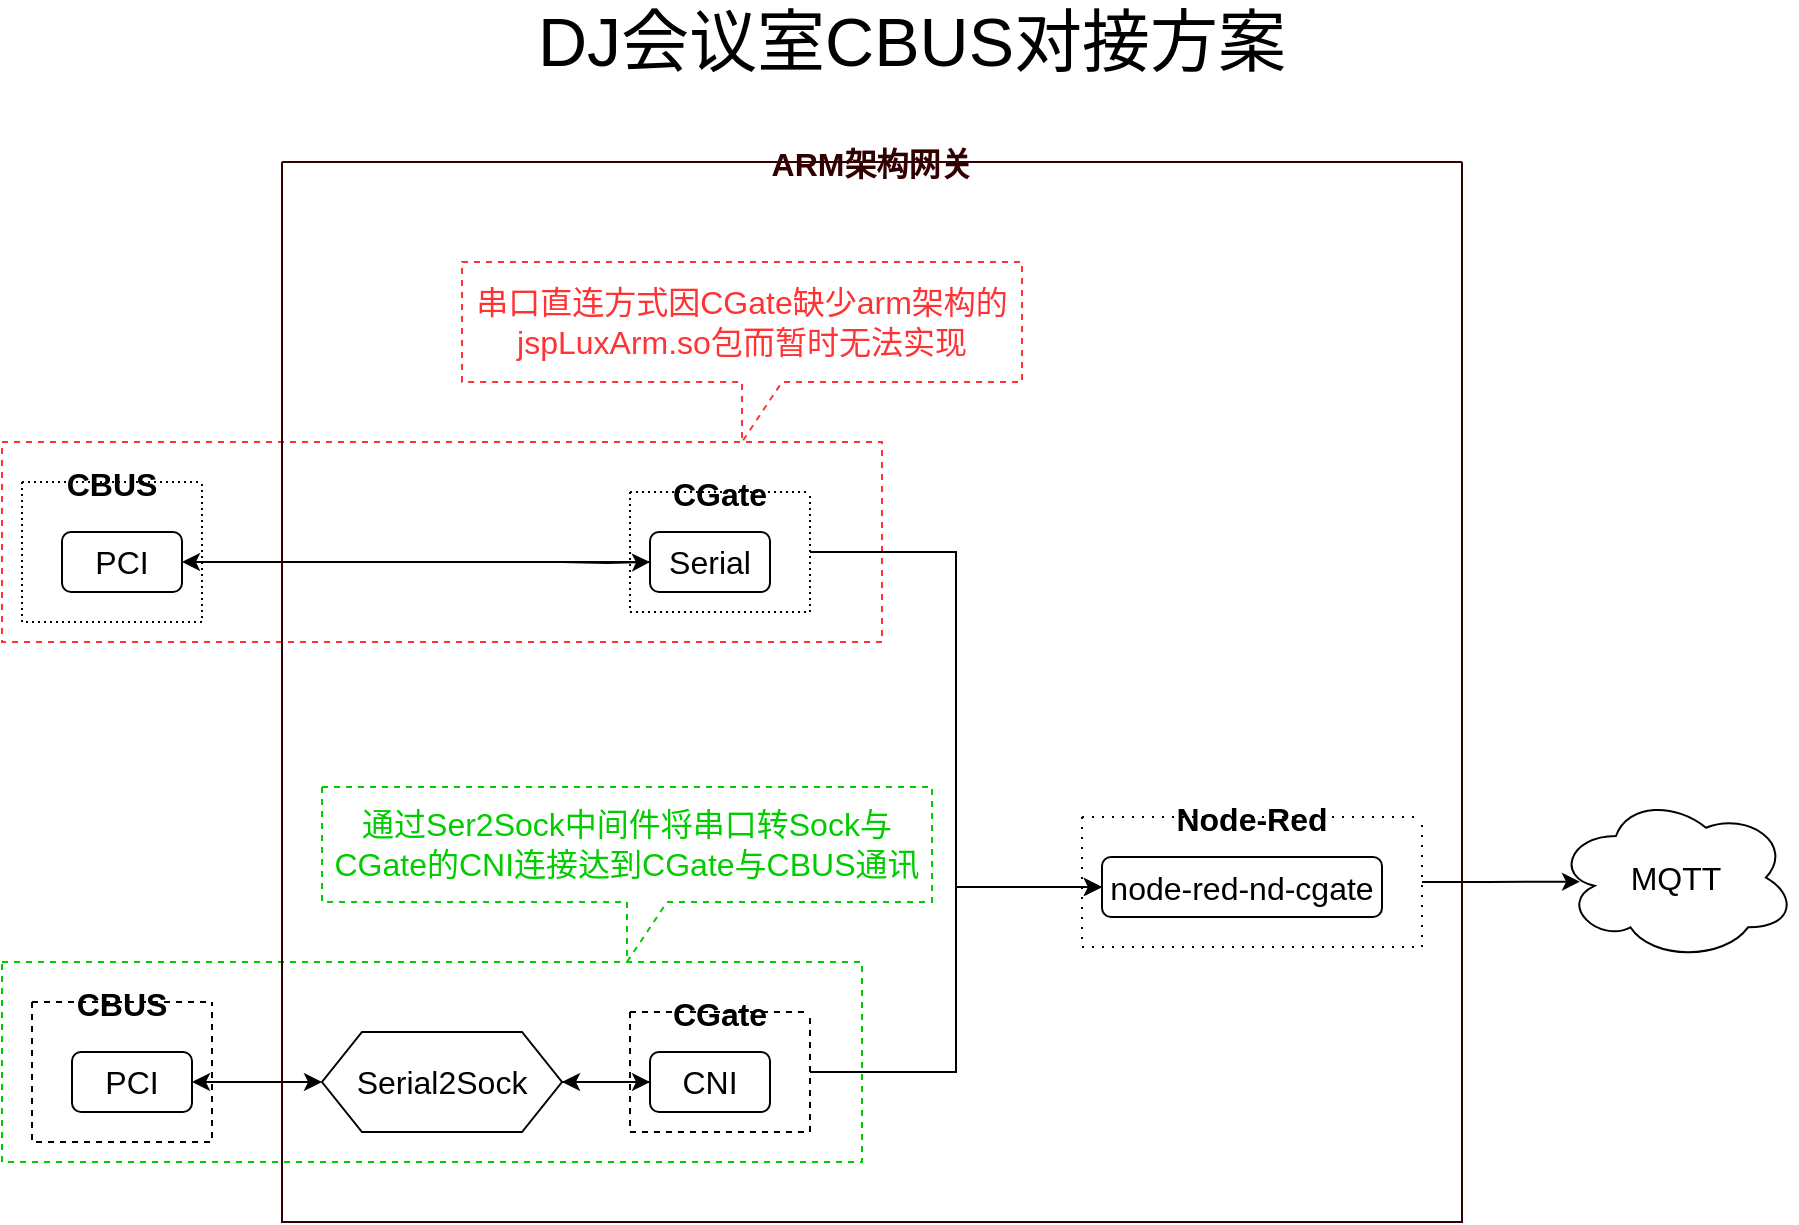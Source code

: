 <mxfile version="14.9.6" type="github">
  <diagram id="SIeUacuSp1Kk_G01sxYb" name="Page-1">
    <mxGraphModel dx="1304" dy="882" grid="1" gridSize="10" guides="1" tooltips="1" connect="1" arrows="1" fold="1" page="1" pageScale="1" pageWidth="827" pageHeight="1169" math="0" shadow="0">
      <root>
        <mxCell id="0" />
        <mxCell id="1" parent="0" />
        <mxCell id="UCuOql0rdX9mmwR3eOzm-45" value="" style="rounded=0;whiteSpace=wrap;html=1;dashed=1;fontSize=16;fontColor=#00FF00;strokeColor=#00CC00;" vertex="1" parent="1">
          <mxGeometry x="50" y="620" width="430" height="100" as="geometry" />
        </mxCell>
        <mxCell id="UCuOql0rdX9mmwR3eOzm-40" value="" style="rounded=0;whiteSpace=wrap;html=1;dashed=1;fontSize=16;strokeColor=#FF3333;" vertex="1" parent="1">
          <mxGeometry x="50" y="360" width="440" height="100" as="geometry" />
        </mxCell>
        <mxCell id="UCuOql0rdX9mmwR3eOzm-1" value="DJ会议室CBUS对接方案" style="text;html=1;strokeColor=none;fillColor=none;align=center;verticalAlign=middle;whiteSpace=wrap;rounded=0;fontSize=34;" vertex="1" parent="1">
          <mxGeometry x="210" y="140" width="590" height="40" as="geometry" />
        </mxCell>
        <mxCell id="UCuOql0rdX9mmwR3eOzm-14" style="edgeStyle=orthogonalEdgeStyle;rounded=0;orthogonalLoop=1;jettySize=auto;html=1;exitX=1;exitY=0.5;exitDx=0;exitDy=0;entryX=0;entryY=0.5;entryDx=0;entryDy=0;fontSize=20;startArrow=classic;startFill=1;" edge="1" parent="1" source="UCuOql0rdX9mmwR3eOzm-11" target="UCuOql0rdX9mmwR3eOzm-13">
          <mxGeometry relative="1" as="geometry" />
        </mxCell>
        <mxCell id="UCuOql0rdX9mmwR3eOzm-9" value="CBUS" style="swimlane;startSize=0;fontSize=16;dashed=1;" vertex="1" parent="1">
          <mxGeometry x="65" y="640" width="90" height="70" as="geometry" />
        </mxCell>
        <mxCell id="UCuOql0rdX9mmwR3eOzm-11" value="PCI" style="rounded=1;whiteSpace=wrap;html=1;fontSize=16;" vertex="1" parent="UCuOql0rdX9mmwR3eOzm-9">
          <mxGeometry x="20" y="25" width="60" height="30" as="geometry" />
        </mxCell>
        <mxCell id="UCuOql0rdX9mmwR3eOzm-15" style="edgeStyle=orthogonalEdgeStyle;rounded=0;orthogonalLoop=1;jettySize=auto;html=1;exitX=1;exitY=0.5;exitDx=0;exitDy=0;fontSize=20;entryX=0;entryY=0.5;entryDx=0;entryDy=0;" edge="1" parent="1" source="UCuOql0rdX9mmwR3eOzm-13" target="UCuOql0rdX9mmwR3eOzm-18">
          <mxGeometry relative="1" as="geometry">
            <mxPoint x="430" y="680" as="targetPoint" />
          </mxGeometry>
        </mxCell>
        <mxCell id="UCuOql0rdX9mmwR3eOzm-13" value="Serial2Sock" style="shape=hexagon;perimeter=hexagonPerimeter2;whiteSpace=wrap;html=1;fixedSize=1;fontSize=16;" vertex="1" parent="1">
          <mxGeometry x="210" y="655" width="120" height="50" as="geometry" />
        </mxCell>
        <mxCell id="UCuOql0rdX9mmwR3eOzm-22" style="edgeStyle=orthogonalEdgeStyle;rounded=0;orthogonalLoop=1;jettySize=auto;html=1;exitX=1;exitY=0.5;exitDx=0;exitDy=0;entryX=0;entryY=0.5;entryDx=0;entryDy=0;fontSize=16;" edge="1" parent="1" source="UCuOql0rdX9mmwR3eOzm-17" target="UCuOql0rdX9mmwR3eOzm-21">
          <mxGeometry relative="1" as="geometry" />
        </mxCell>
        <mxCell id="UCuOql0rdX9mmwR3eOzm-17" value="CGate" style="swimlane;startSize=0;fontSize=16;dashed=1;" vertex="1" parent="1">
          <mxGeometry x="364" y="645" width="90" height="60" as="geometry" />
        </mxCell>
        <mxCell id="UCuOql0rdX9mmwR3eOzm-18" value="CNI" style="rounded=1;whiteSpace=wrap;html=1;fontSize=16;" vertex="1" parent="UCuOql0rdX9mmwR3eOzm-17">
          <mxGeometry x="10" y="20" width="60" height="30" as="geometry" />
        </mxCell>
        <mxCell id="UCuOql0rdX9mmwR3eOzm-19" value="" style="edgeStyle=orthogonalEdgeStyle;rounded=0;orthogonalLoop=1;jettySize=auto;html=1;fontSize=16;" edge="1" parent="1" source="UCuOql0rdX9mmwR3eOzm-18" target="UCuOql0rdX9mmwR3eOzm-13">
          <mxGeometry relative="1" as="geometry" />
        </mxCell>
        <mxCell id="UCuOql0rdX9mmwR3eOzm-26" style="edgeStyle=orthogonalEdgeStyle;rounded=0;orthogonalLoop=1;jettySize=auto;html=1;exitX=1;exitY=0.5;exitDx=0;exitDy=0;entryX=0.1;entryY=0.525;entryDx=0;entryDy=0;entryPerimeter=0;fontSize=16;" edge="1" parent="1" source="UCuOql0rdX9mmwR3eOzm-20" target="UCuOql0rdX9mmwR3eOzm-25">
          <mxGeometry relative="1" as="geometry" />
        </mxCell>
        <mxCell id="UCuOql0rdX9mmwR3eOzm-20" value="Node-Red" style="swimlane;startSize=0;fontSize=16;dashed=1;dashPattern=1 4;" vertex="1" parent="1">
          <mxGeometry x="590" y="547.5" width="170" height="65" as="geometry" />
        </mxCell>
        <mxCell id="UCuOql0rdX9mmwR3eOzm-21" value="node-red-nd-cgate" style="rounded=1;whiteSpace=wrap;html=1;fontSize=16;" vertex="1" parent="UCuOql0rdX9mmwR3eOzm-20">
          <mxGeometry x="10" y="20" width="140" height="30" as="geometry" />
        </mxCell>
        <mxCell id="UCuOql0rdX9mmwR3eOzm-25" value="MQTT" style="ellipse;shape=cloud;whiteSpace=wrap;html=1;fontSize=16;" vertex="1" parent="1">
          <mxGeometry x="827" y="536.25" width="120" height="83" as="geometry" />
        </mxCell>
        <mxCell id="UCuOql0rdX9mmwR3eOzm-30" value="CBUS" style="swimlane;startSize=0;fontSize=16;dashed=1;dashPattern=1 2;" vertex="1" parent="1">
          <mxGeometry x="60" y="380" width="90" height="70" as="geometry" />
        </mxCell>
        <mxCell id="UCuOql0rdX9mmwR3eOzm-31" value="PCI" style="rounded=1;whiteSpace=wrap;html=1;fontSize=16;" vertex="1" parent="UCuOql0rdX9mmwR3eOzm-30">
          <mxGeometry x="20" y="25" width="60" height="30" as="geometry" />
        </mxCell>
        <mxCell id="UCuOql0rdX9mmwR3eOzm-32" style="edgeStyle=orthogonalEdgeStyle;rounded=0;orthogonalLoop=1;jettySize=auto;html=1;exitX=1;exitY=0.5;exitDx=0;exitDy=0;fontSize=20;entryX=0;entryY=0.5;entryDx=0;entryDy=0;" edge="1" parent="1" target="UCuOql0rdX9mmwR3eOzm-35">
          <mxGeometry relative="1" as="geometry">
            <mxPoint x="430" y="420" as="targetPoint" />
            <mxPoint x="330" y="420" as="sourcePoint" />
          </mxGeometry>
        </mxCell>
        <mxCell id="UCuOql0rdX9mmwR3eOzm-38" style="edgeStyle=orthogonalEdgeStyle;rounded=0;orthogonalLoop=1;jettySize=auto;html=1;exitX=1;exitY=0.5;exitDx=0;exitDy=0;entryX=0;entryY=0.5;entryDx=0;entryDy=0;fontSize=16;" edge="1" parent="1" source="UCuOql0rdX9mmwR3eOzm-34" target="UCuOql0rdX9mmwR3eOzm-21">
          <mxGeometry relative="1" as="geometry" />
        </mxCell>
        <mxCell id="UCuOql0rdX9mmwR3eOzm-34" value="CGate" style="swimlane;startSize=0;fontSize=16;dashed=1;dashPattern=1 2;" vertex="1" parent="1">
          <mxGeometry x="364" y="385" width="90" height="60" as="geometry" />
        </mxCell>
        <mxCell id="UCuOql0rdX9mmwR3eOzm-35" value="Serial" style="rounded=1;whiteSpace=wrap;html=1;fontSize=16;" vertex="1" parent="UCuOql0rdX9mmwR3eOzm-34">
          <mxGeometry x="10" y="20" width="60" height="30" as="geometry" />
        </mxCell>
        <mxCell id="UCuOql0rdX9mmwR3eOzm-36" value="" style="edgeStyle=orthogonalEdgeStyle;rounded=0;orthogonalLoop=1;jettySize=auto;html=1;fontSize=16;entryX=1;entryY=0.5;entryDx=0;entryDy=0;" edge="1" parent="1" source="UCuOql0rdX9mmwR3eOzm-35" target="UCuOql0rdX9mmwR3eOzm-31">
          <mxGeometry relative="1" as="geometry">
            <mxPoint x="170" y="420" as="targetPoint" />
          </mxGeometry>
        </mxCell>
        <mxCell id="UCuOql0rdX9mmwR3eOzm-44" value="串口直连方式因CGate缺少arm架构的jspLuxArm.so包而暂时无法实现" style="shape=callout;whiteSpace=wrap;html=1;perimeter=calloutPerimeter;dashed=1;fontSize=16;strokeColor=#FF3333;fontColor=#FF3333;" vertex="1" parent="1">
          <mxGeometry x="280" y="270" width="280" height="90" as="geometry" />
        </mxCell>
        <mxCell id="UCuOql0rdX9mmwR3eOzm-48" value="通过Ser2Sock中间件将串口转Sock与CGate的CNI连接达到CGate与CBUS通讯" style="shape=callout;whiteSpace=wrap;html=1;perimeter=calloutPerimeter;dashed=1;fontSize=16;strokeColor=#00CC00;fontColor=#00CC00;" vertex="1" parent="1">
          <mxGeometry x="210" y="532.5" width="305" height="87.5" as="geometry" />
        </mxCell>
        <mxCell id="UCuOql0rdX9mmwR3eOzm-50" value="ARM架构网关" style="swimlane;startSize=0;fontSize=16;fontColor=#330000;strokeColor=#330000;" vertex="1" parent="1">
          <mxGeometry x="190" y="220" width="590" height="530" as="geometry" />
        </mxCell>
      </root>
    </mxGraphModel>
  </diagram>
</mxfile>
